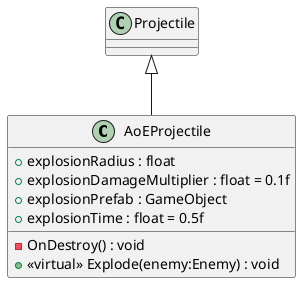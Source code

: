 @startuml
class AoEProjectile {
    + explosionRadius : float
    + explosionDamageMultiplier : float = 0.1f
    + explosionPrefab : GameObject
    + explosionTime : float = 0.5f
    - OnDestroy() : void
    + <<virtual>> Explode(enemy:Enemy) : void
}
Projectile <|-- AoEProjectile
@enduml
